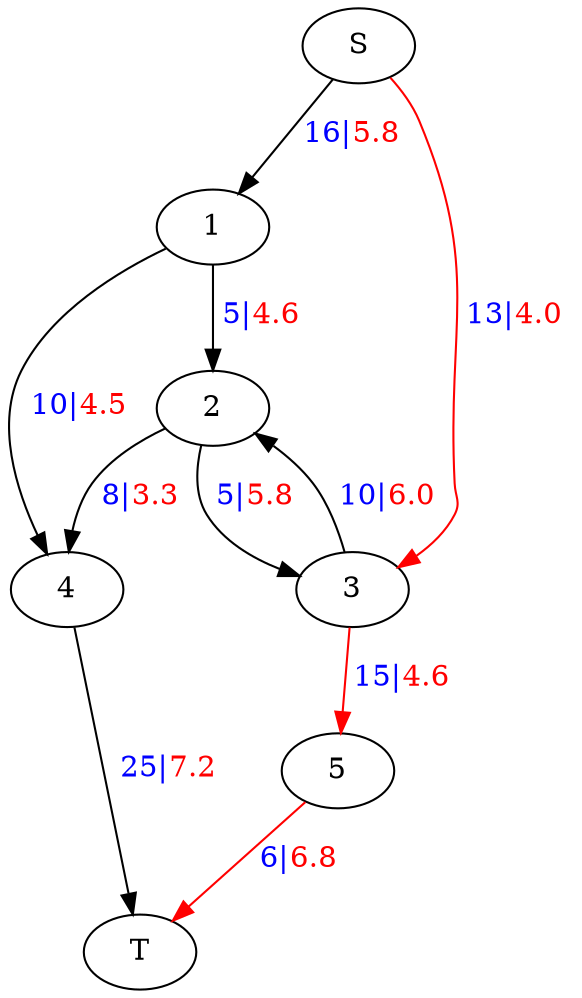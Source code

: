 strict digraph "" {
	graph [comment="Linked List"];
	S -> 1	[label=<<font color="blue"> 16|</font><font color="red">5.8 </font>>];
	S -> 3	[color=red,
		label=<<font color="blue"> 13|</font><font color="red">4.0 </font>>];
	1 -> 2	[label=<<font color="blue"> 5|</font><font color="red">4.6 </font>>];
	1 -> 4	[label=<<font color="blue"> 10|</font><font color="red">4.5 </font>>];
	3 -> 2	[label=<<font color="blue"> 10|</font><font color="red">6.0 </font>>];
	3 -> 5	[color=red,
		label=<<font color="blue"> 15|</font><font color="red">4.6 </font>>];
	2 -> 3	[label=<<font color="blue"> 5|</font><font color="red">5.8 </font>>];
	2 -> 4	[label=<<font color="blue"> 8|</font><font color="red">3.3 </font>>];
	4 -> T	[label=<<font color="blue"> 25|</font><font color="red">7.2 </font>>];
	5 -> T	[color=red,
		label=<<font color="blue"> 6|</font><font color="red">6.8 </font>>];
}

